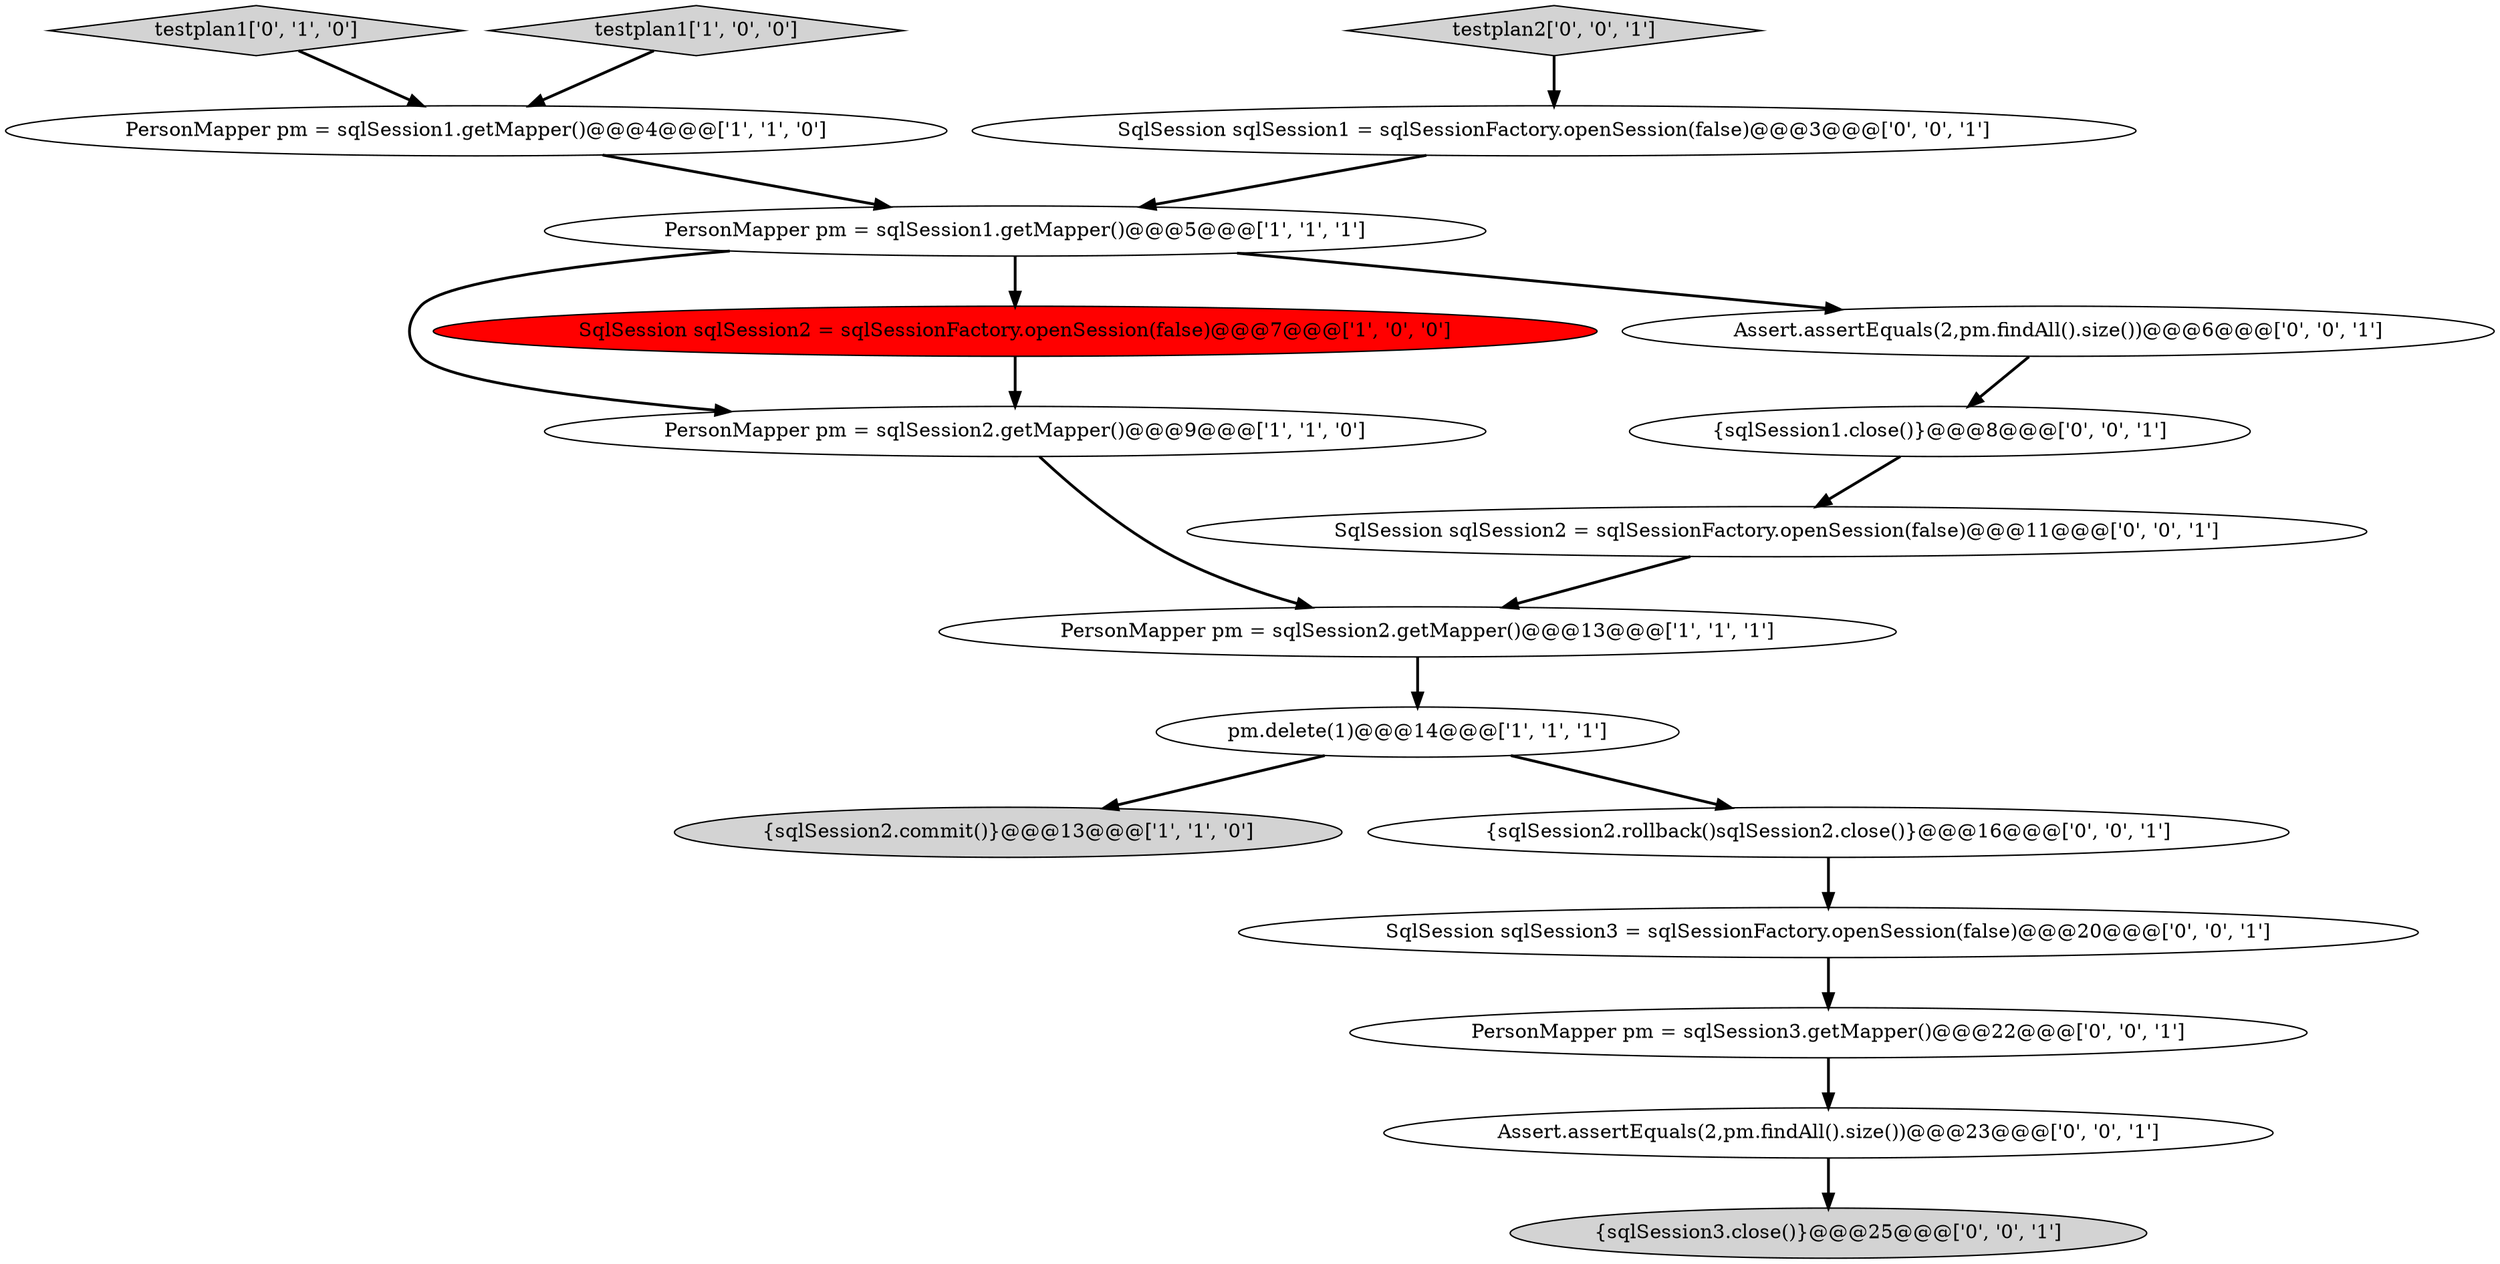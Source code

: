 digraph {
4 [style = filled, label = "{sqlSession2.commit()}@@@13@@@['1', '1', '0']", fillcolor = lightgray, shape = ellipse image = "AAA0AAABBB1BBB"];
9 [style = filled, label = "{sqlSession1.close()}@@@8@@@['0', '0', '1']", fillcolor = white, shape = ellipse image = "AAA0AAABBB3BBB"];
13 [style = filled, label = "{sqlSession2.rollback()sqlSession2.close()}@@@16@@@['0', '0', '1']", fillcolor = white, shape = ellipse image = "AAA0AAABBB3BBB"];
14 [style = filled, label = "{sqlSession3.close()}@@@25@@@['0', '0', '1']", fillcolor = lightgray, shape = ellipse image = "AAA0AAABBB3BBB"];
0 [style = filled, label = "pm.delete(1)@@@14@@@['1', '1', '1']", fillcolor = white, shape = ellipse image = "AAA0AAABBB1BBB"];
6 [style = filled, label = "PersonMapper pm = sqlSession1.getMapper()@@@5@@@['1', '1', '1']", fillcolor = white, shape = ellipse image = "AAA0AAABBB1BBB"];
7 [style = filled, label = "PersonMapper pm = sqlSession1.getMapper()@@@4@@@['1', '1', '0']", fillcolor = white, shape = ellipse image = "AAA0AAABBB1BBB"];
12 [style = filled, label = "SqlSession sqlSession3 = sqlSessionFactory.openSession(false)@@@20@@@['0', '0', '1']", fillcolor = white, shape = ellipse image = "AAA0AAABBB3BBB"];
15 [style = filled, label = "Assert.assertEquals(2,pm.findAll().size())@@@23@@@['0', '0', '1']", fillcolor = white, shape = ellipse image = "AAA0AAABBB3BBB"];
16 [style = filled, label = "SqlSession sqlSession1 = sqlSessionFactory.openSession(false)@@@3@@@['0', '0', '1']", fillcolor = white, shape = ellipse image = "AAA0AAABBB3BBB"];
1 [style = filled, label = "PersonMapper pm = sqlSession2.getMapper()@@@13@@@['1', '1', '1']", fillcolor = white, shape = ellipse image = "AAA0AAABBB1BBB"];
18 [style = filled, label = "SqlSession sqlSession2 = sqlSessionFactory.openSession(false)@@@11@@@['0', '0', '1']", fillcolor = white, shape = ellipse image = "AAA0AAABBB3BBB"];
11 [style = filled, label = "testplan2['0', '0', '1']", fillcolor = lightgray, shape = diamond image = "AAA0AAABBB3BBB"];
2 [style = filled, label = "PersonMapper pm = sqlSession2.getMapper()@@@9@@@['1', '1', '0']", fillcolor = white, shape = ellipse image = "AAA0AAABBB1BBB"];
8 [style = filled, label = "testplan1['0', '1', '0']", fillcolor = lightgray, shape = diamond image = "AAA0AAABBB2BBB"];
17 [style = filled, label = "PersonMapper pm = sqlSession3.getMapper()@@@22@@@['0', '0', '1']", fillcolor = white, shape = ellipse image = "AAA0AAABBB3BBB"];
5 [style = filled, label = "SqlSession sqlSession2 = sqlSessionFactory.openSession(false)@@@7@@@['1', '0', '0']", fillcolor = red, shape = ellipse image = "AAA1AAABBB1BBB"];
3 [style = filled, label = "testplan1['1', '0', '0']", fillcolor = lightgray, shape = diamond image = "AAA0AAABBB1BBB"];
10 [style = filled, label = "Assert.assertEquals(2,pm.findAll().size())@@@6@@@['0', '0', '1']", fillcolor = white, shape = ellipse image = "AAA0AAABBB3BBB"];
8->7 [style = bold, label=""];
11->16 [style = bold, label=""];
6->5 [style = bold, label=""];
5->2 [style = bold, label=""];
10->9 [style = bold, label=""];
13->12 [style = bold, label=""];
1->0 [style = bold, label=""];
9->18 [style = bold, label=""];
0->13 [style = bold, label=""];
18->1 [style = bold, label=""];
3->7 [style = bold, label=""];
15->14 [style = bold, label=""];
0->4 [style = bold, label=""];
2->1 [style = bold, label=""];
6->10 [style = bold, label=""];
17->15 [style = bold, label=""];
16->6 [style = bold, label=""];
7->6 [style = bold, label=""];
12->17 [style = bold, label=""];
6->2 [style = bold, label=""];
}
